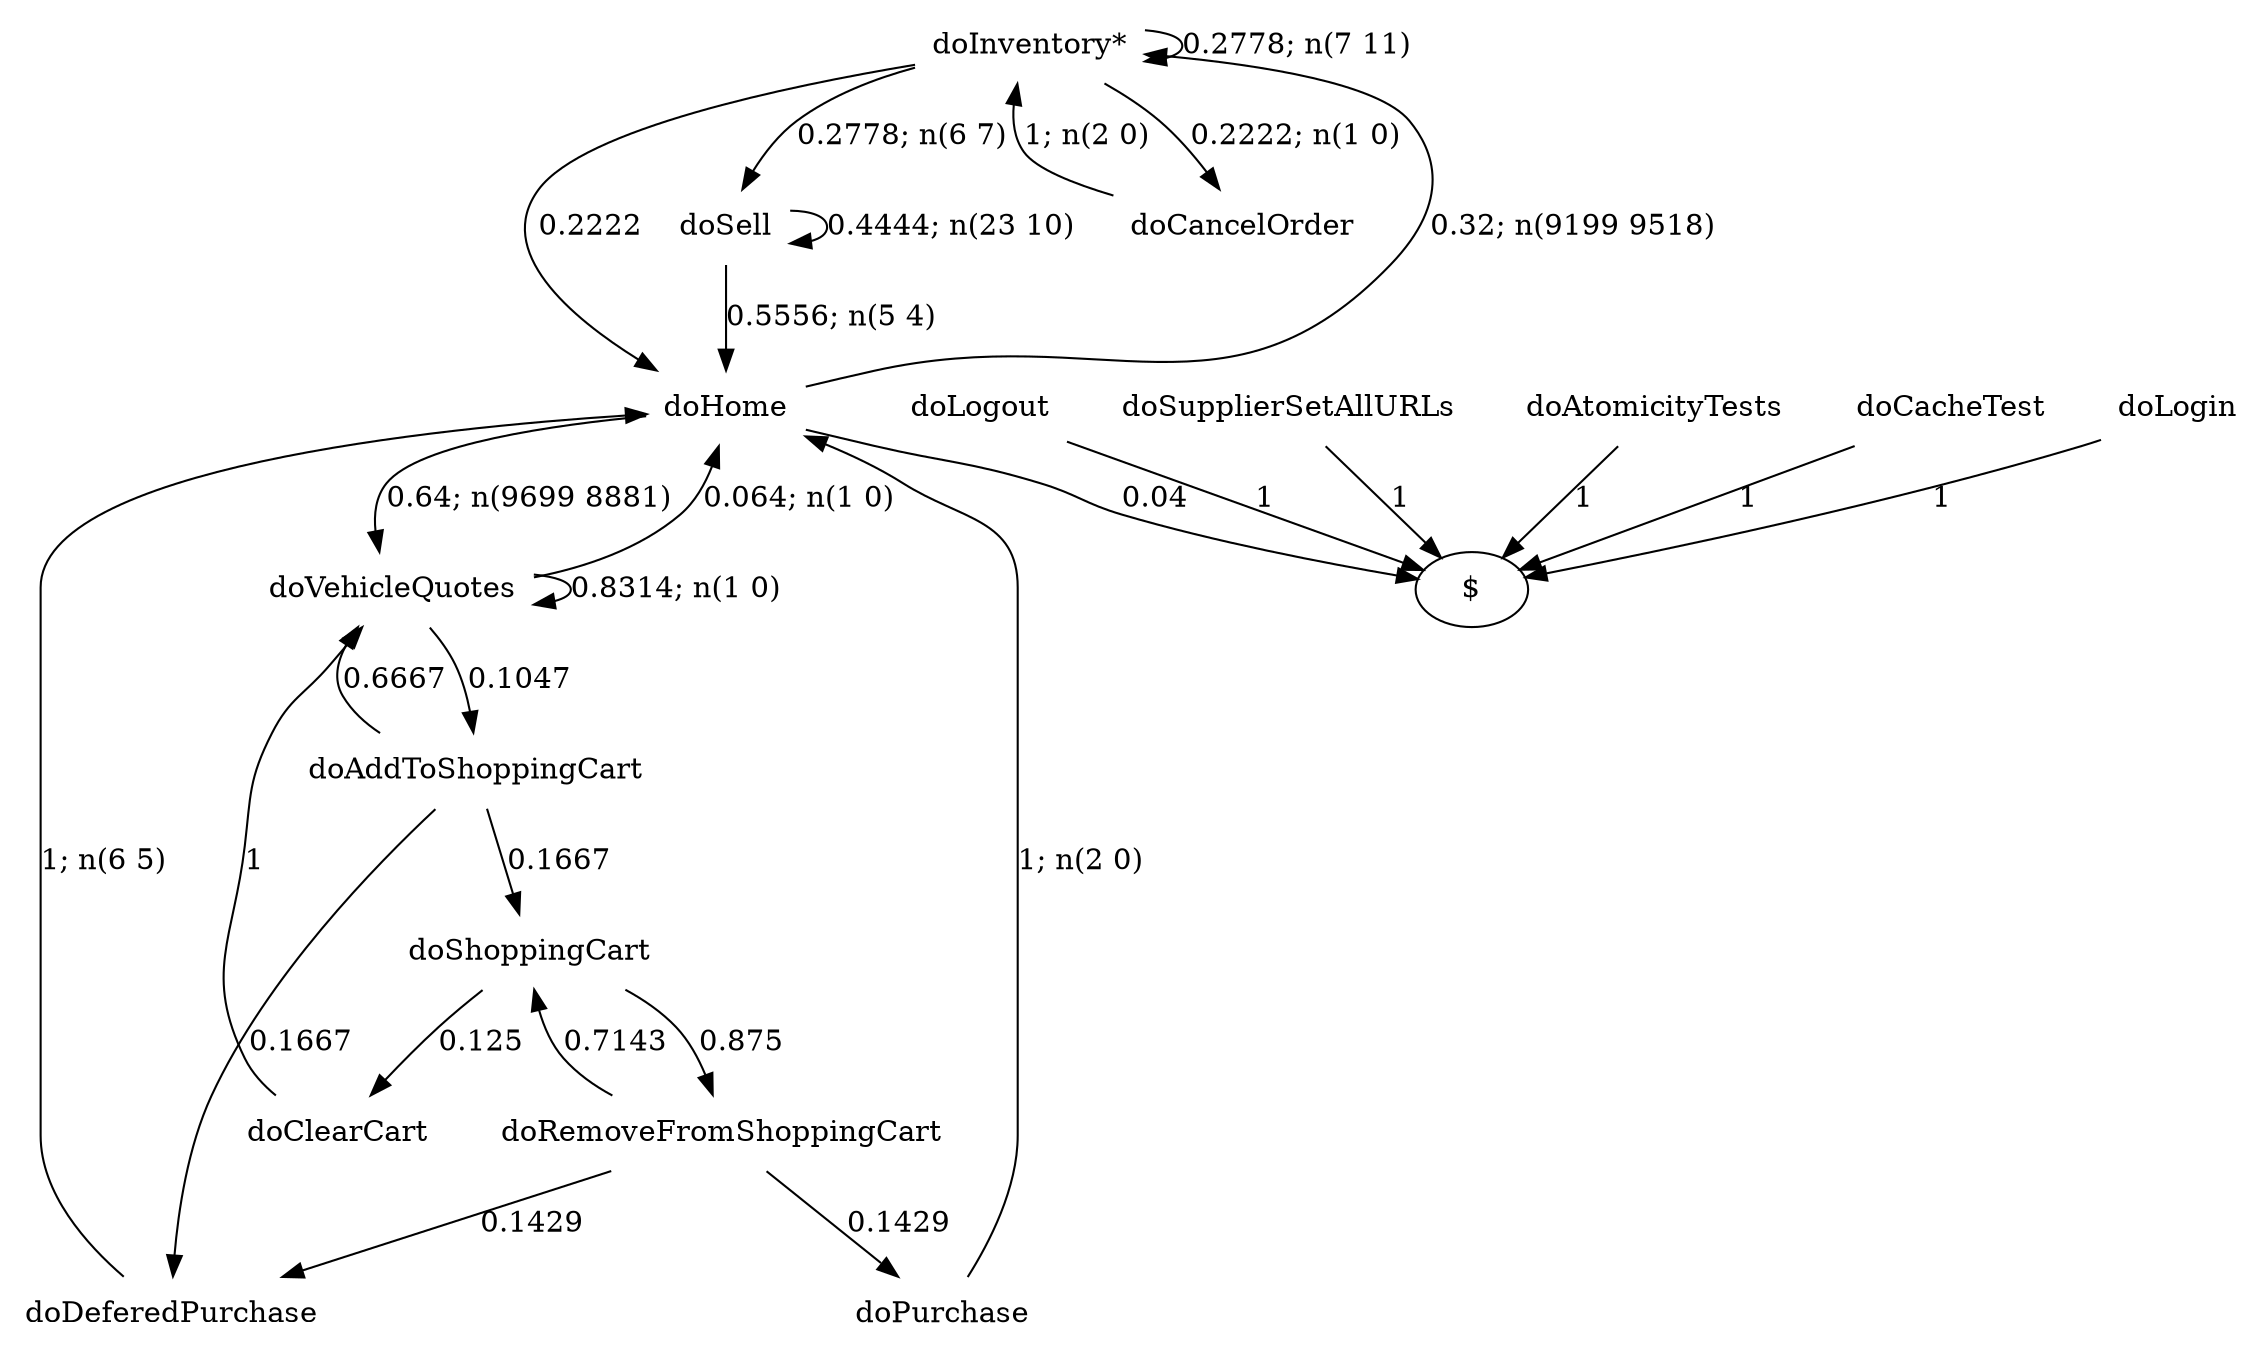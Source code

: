 digraph G {"doInventory*" [label="doInventory*",shape=none];"doSupplierSetAllURLs" [label="doSupplierSetAllURLs",shape=none];"doAtomicityTests" [label="doAtomicityTests",shape=none];"doCacheTest" [label="doCacheTest",shape=none];"doLogin" [label="doLogin",shape=none];"doVehicleQuotes" [label="doVehicleQuotes",shape=none];"doAddToShoppingCart" [label="doAddToShoppingCart",shape=none];"doDeferedPurchase" [label="doDeferedPurchase",shape=none];"doHome" [label="doHome",shape=none];"doShoppingCart" [label="doShoppingCart",shape=none];"doClearCart" [label="doClearCart",shape=none];"doPurchase" [label="doPurchase",shape=none];"doSell" [label="doSell",shape=none];"doLogout" [label="doLogout",shape=none];"doCancelOrder" [label="doCancelOrder",shape=none];"doRemoveFromShoppingCart" [label="doRemoveFromShoppingCart",shape=none];"doInventory*"->"doInventory*" [style=solid,label="0.2778; n(7 11)"];"doInventory*"->"doHome" [style=solid,label="0.2222"];"doInventory*"->"doSell" [style=solid,label="0.2778; n(6 7)"];"doInventory*"->"doCancelOrder" [style=solid,label="0.2222; n(1 0)"];"doSupplierSetAllURLs"->"$" [style=solid,label="1"];"doAtomicityTests"->"$" [style=solid,label="1"];"doCacheTest"->"$" [style=solid,label="1"];"doLogin"->"$" [style=solid,label="1"];"doVehicleQuotes"->"doVehicleQuotes" [style=solid,label="0.8314; n(1 0)"];"doVehicleQuotes"->"doAddToShoppingCart" [style=solid,label="0.1047"];"doVehicleQuotes"->"doHome" [style=solid,label="0.064; n(1 0)"];"doAddToShoppingCart"->"doVehicleQuotes" [style=solid,label="0.6667"];"doAddToShoppingCart"->"doDeferedPurchase" [style=solid,label="0.1667"];"doAddToShoppingCart"->"doShoppingCart" [style=solid,label="0.1667"];"doDeferedPurchase"->"doHome" [style=solid,label="1; n(6 5)"];"doHome"->"doInventory*" [style=solid,label="0.32; n(9199 9518)"];"doHome"->"doVehicleQuotes" [style=solid,label="0.64; n(9699 8881)"];"doHome"->"$" [style=solid,label="0.04"];"doShoppingCart"->"doClearCart" [style=solid,label="0.125"];"doShoppingCart"->"doRemoveFromShoppingCart" [style=solid,label="0.875"];"doClearCart"->"doVehicleQuotes" [style=solid,label="1"];"doPurchase"->"doHome" [style=solid,label="1; n(2 0)"];"doSell"->"doHome" [style=solid,label="0.5556; n(5 4)"];"doSell"->"doSell" [style=solid,label="0.4444; n(23 10)"];"doLogout"->"$" [style=solid,label="1"];"doCancelOrder"->"doInventory*" [style=solid,label="1; n(2 0)"];"doRemoveFromShoppingCart"->"doDeferedPurchase" [style=solid,label="0.1429"];"doRemoveFromShoppingCart"->"doShoppingCart" [style=solid,label="0.7143"];"doRemoveFromShoppingCart"->"doPurchase" [style=solid,label="0.1429"];}